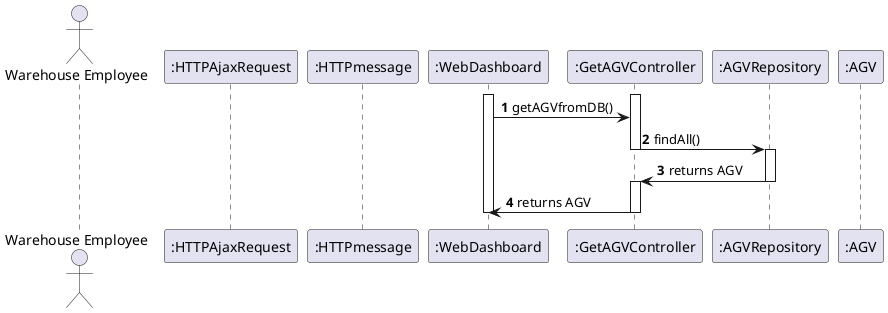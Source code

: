 @startuml
autonumber
actor "Warehouse Employee" as WE
participant ":HTTPAjaxRequest" as AJAX
participant ":HTTPmessage" as HTTPM
participant ":WebDashboard" as WEB
participant ":GetAGVController" as CTRL
participant ":AGVRepository" as REPO
participant ":AGV" as AGV

activate WEB
activate CTRL

WEB -> CTRL :getAGVfromDB()

CTRL -> REPO: findAll()

deactivate CTRL
activate REPO

REPO -> CTRL: returns AGV

deactivate REPO
activate CTRL

CTRL -> WEB: returns AGV

deactivate CTRL
deactivate WEB



@enduml